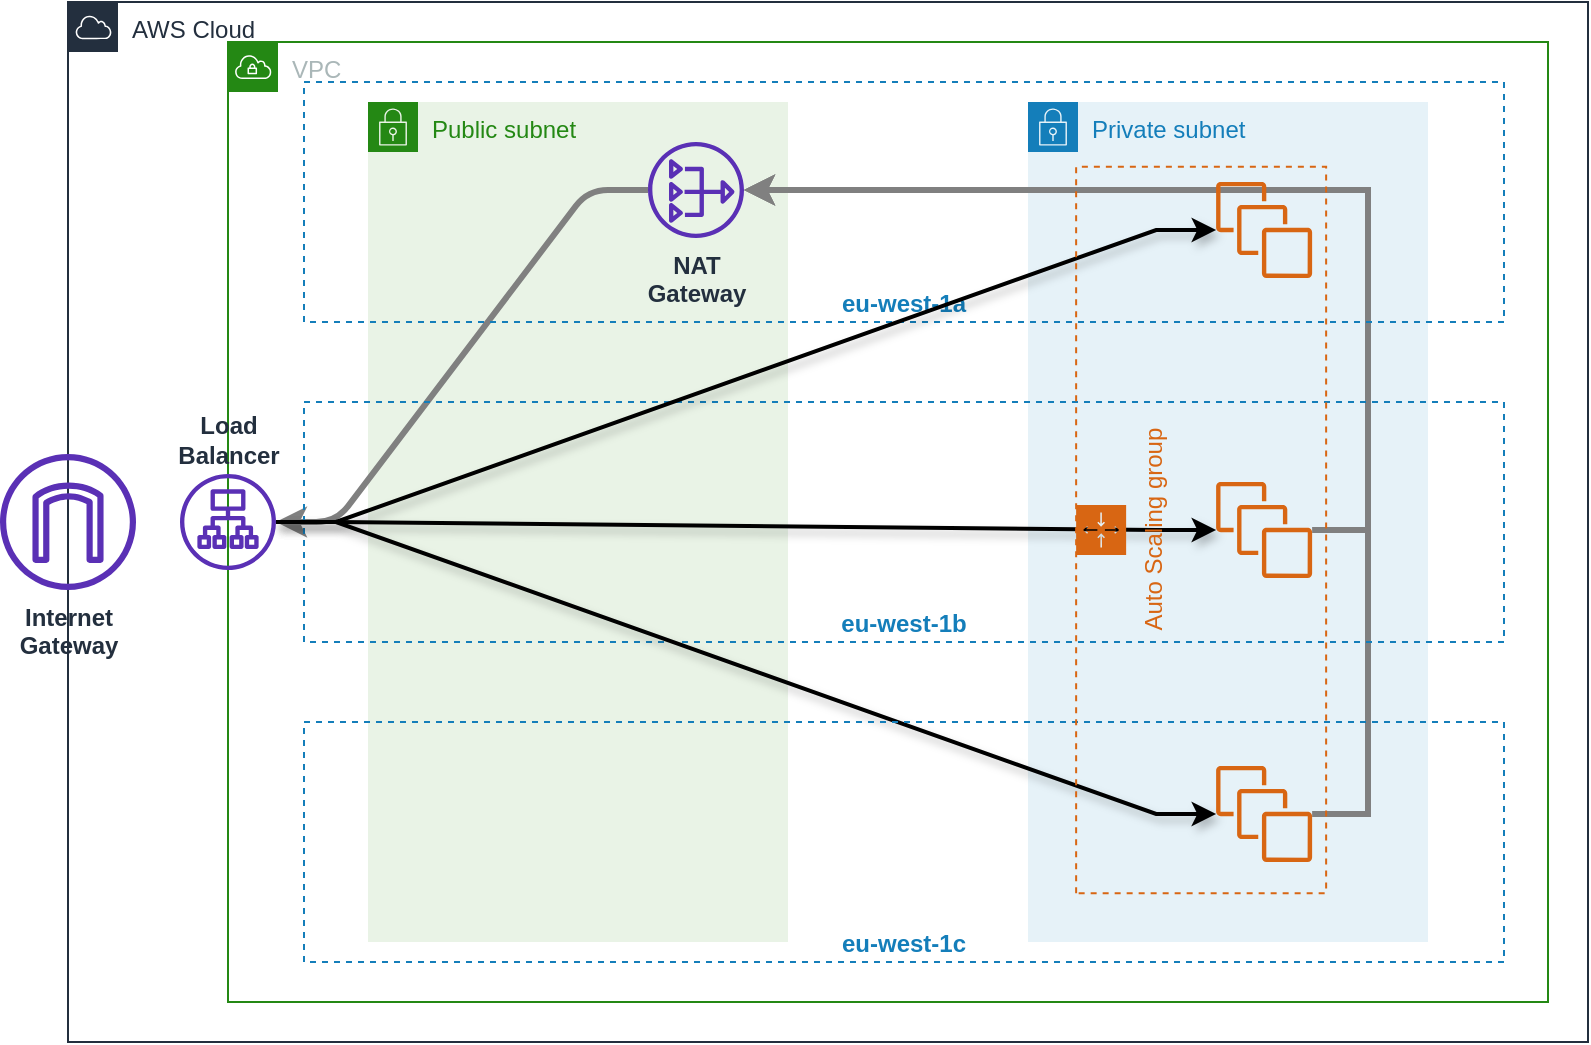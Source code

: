 <mxfile version="13.7.9" type="device"><diagram name="Page-1" id="aaaa8250-4180-3840-79b5-4cada1eebb92"><mxGraphModel dx="1106" dy="830" grid="1" gridSize="10" guides="1" tooltips="1" connect="1" arrows="1" fold="1" page="1" pageScale="1" pageWidth="850" pageHeight="1100" background="#ffffff" math="0" shadow="0"><root><mxCell id="0"/><mxCell id="1" style="locked=1;" parent="0"/><mxCell id="yCJj0xEVsKiwuT6OQwrk-1" value="AWS Cloud" style="points=[[0,0],[0.25,0],[0.5,0],[0.75,0],[1,0],[1,0.25],[1,0.5],[1,0.75],[1,1],[0.75,1],[0.5,1],[0.25,1],[0,1],[0,0.75],[0,0.5],[0,0.25]];outlineConnect=0;gradientColor=none;html=1;whiteSpace=wrap;fontSize=12;fontStyle=0;shape=mxgraph.aws4.group;grIcon=mxgraph.aws4.group_aws_cloud;strokeColor=#232F3E;fillColor=none;verticalAlign=top;align=left;spacingLeft=30;fontColor=#232F3E;dashed=0;" parent="1" vertex="1"><mxGeometry x="40" y="120" width="760" height="520" as="geometry"/></mxCell><mxCell id="MQVGcB6226qvWsOStE1--2" value="subnets" style="locked=1;" parent="0"/><mxCell id="yCJj0xEVsKiwuT6OQwrk-9" value="Private subnet" style="points=[[0,0],[0.25,0],[0.5,0],[0.75,0],[1,0],[1,0.25],[1,0.5],[1,0.75],[1,1],[0.75,1],[0.5,1],[0.25,1],[0,1],[0,0.75],[0,0.5],[0,0.25]];outlineConnect=0;gradientColor=none;html=1;whiteSpace=wrap;fontSize=12;fontStyle=0;shape=mxgraph.aws4.group;grIcon=mxgraph.aws4.group_security_group;grStroke=0;strokeColor=#147EBA;fillColor=#E6F2F8;verticalAlign=top;align=left;spacingLeft=30;fontColor=#147EBA;dashed=0;" parent="MQVGcB6226qvWsOStE1--2" vertex="1"><mxGeometry x="520" y="170" width="200" height="420" as="geometry"/></mxCell><mxCell id="yCJj0xEVsKiwuT6OQwrk-8" value="Public subnet" style="points=[[0,0],[0.25,0],[0.5,0],[0.75,0],[1,0],[1,0.25],[1,0.5],[1,0.75],[1,1],[0.75,1],[0.5,1],[0.25,1],[0,1],[0,0.75],[0,0.5],[0,0.25]];outlineConnect=0;gradientColor=none;html=1;whiteSpace=wrap;fontSize=12;fontStyle=0;shape=mxgraph.aws4.group;grIcon=mxgraph.aws4.group_security_group;grStroke=0;strokeColor=#248814;fillColor=#E9F3E6;verticalAlign=top;align=left;spacingLeft=30;fontColor=#248814;dashed=0;" parent="MQVGcB6226qvWsOStE1--2" vertex="1"><mxGeometry x="190" y="170" width="210" height="420" as="geometry"/></mxCell><mxCell id="MQVGcB6226qvWsOStE1--1" value="network" style="" parent="0"/><mxCell id="yCJj0xEVsKiwuT6OQwrk-5" value="VPC" style="points=[[0,0],[0.25,0],[0.5,0],[0.75,0],[1,0],[1,0.25],[1,0.5],[1,0.75],[1,1],[0.75,1],[0.5,1],[0.25,1],[0,1],[0,0.75],[0,0.5],[0,0.25]];outlineConnect=0;gradientColor=none;html=1;whiteSpace=wrap;fontSize=12;fontStyle=0;shape=mxgraph.aws4.group;grIcon=mxgraph.aws4.group_vpc;strokeColor=#248814;fillColor=none;verticalAlign=top;align=left;spacingLeft=30;fontColor=#AAB7B8;dashed=0;" parent="MQVGcB6226qvWsOStE1--1" vertex="1"><mxGeometry x="120" y="140" width="660" height="480" as="geometry"/></mxCell><mxCell id="wfakQYGn3Jr4aTYmWDgu-17" style="edgeStyle=orthogonalEdgeStyle;rounded=0;sketch=0;orthogonalLoop=1;jettySize=auto;html=1;shadow=0;strokeWidth=3;strokeColor=#808080;" parent="MQVGcB6226qvWsOStE1--1" source="wfakQYGn3Jr4aTYmWDgu-4" target="MQVGcB6226qvWsOStE1--9" edge="1"><mxGeometry relative="1" as="geometry"><Array as="points"><mxPoint x="690" y="526"/><mxPoint x="690" y="214"/></Array></mxGeometry></mxCell><mxCell id="wfakQYGn3Jr4aTYmWDgu-16" style="edgeStyle=orthogonalEdgeStyle;rounded=0;sketch=0;orthogonalLoop=1;jettySize=auto;html=1;shadow=0;strokeWidth=3;strokeColor=#808080;" parent="MQVGcB6226qvWsOStE1--1" source="wfakQYGn3Jr4aTYmWDgu-3" target="MQVGcB6226qvWsOStE1--9" edge="1"><mxGeometry relative="1" as="geometry"><Array as="points"><mxPoint x="690" y="384"/><mxPoint x="690" y="214"/></Array></mxGeometry></mxCell><mxCell id="wfakQYGn3Jr4aTYmWDgu-18" style="edgeStyle=entityRelationEdgeStyle;rounded=1;sketch=0;orthogonalLoop=1;jettySize=auto;html=1;shadow=0;strokeWidth=3;strokeColor=#808080;" parent="MQVGcB6226qvWsOStE1--1" source="MQVGcB6226qvWsOStE1--9" target="yCJj0xEVsKiwuT6OQwrk-7" edge="1"><mxGeometry relative="1" as="geometry"/></mxCell><mxCell id="yCJj0xEVsKiwuT6OQwrk-2" value="eu-west-1a" style="fillColor=none;strokeColor=#147EBA;dashed=1;verticalAlign=bottom;fontStyle=1;fontColor=#147EBA;" parent="MQVGcB6226qvWsOStE1--1" vertex="1"><mxGeometry x="158" y="160" width="600" height="120" as="geometry"/></mxCell><mxCell id="wfakQYGn3Jr4aTYmWDgu-15" style="edgeStyle=orthogonalEdgeStyle;rounded=0;sketch=0;orthogonalLoop=1;jettySize=auto;html=1;shadow=0;strokeWidth=3;strokeColor=#808080;" parent="MQVGcB6226qvWsOStE1--1" source="wfakQYGn3Jr4aTYmWDgu-2" target="MQVGcB6226qvWsOStE1--9" edge="1"><mxGeometry relative="1" as="geometry"><Array as="points"><mxPoint x="560" y="214"/><mxPoint x="560" y="214"/></Array></mxGeometry></mxCell><mxCell id="yCJj0xEVsKiwuT6OQwrk-3" value="eu-west-1b" style="fillColor=none;strokeColor=#147EBA;dashed=1;verticalAlign=bottom;fontStyle=1;fontColor=#147EBA;labelPosition=center;verticalLabelPosition=middle;align=center;" parent="MQVGcB6226qvWsOStE1--1" vertex="1"><mxGeometry x="158" y="320" width="600" height="120" as="geometry"/></mxCell><mxCell id="wfakQYGn3Jr4aTYmWDgu-7" style="edgeStyle=entityRelationEdgeStyle;rounded=0;orthogonalLoop=1;jettySize=auto;html=1;strokeWidth=2;sketch=0;shadow=1;" parent="MQVGcB6226qvWsOStE1--1" source="yCJj0xEVsKiwuT6OQwrk-7" target="wfakQYGn3Jr4aTYmWDgu-2" edge="1"><mxGeometry relative="1" as="geometry"/></mxCell><mxCell id="wfakQYGn3Jr4aTYmWDgu-8" style="edgeStyle=entityRelationEdgeStyle;rounded=0;orthogonalLoop=1;jettySize=auto;html=1;strokeWidth=2;shadow=1;" parent="MQVGcB6226qvWsOStE1--1" source="yCJj0xEVsKiwuT6OQwrk-7" target="wfakQYGn3Jr4aTYmWDgu-3" edge="1"><mxGeometry relative="1" as="geometry"/></mxCell><mxCell id="wfakQYGn3Jr4aTYmWDgu-9" style="edgeStyle=entityRelationEdgeStyle;rounded=0;orthogonalLoop=1;jettySize=auto;html=1;strokeWidth=2;shadow=1;" parent="MQVGcB6226qvWsOStE1--1" source="yCJj0xEVsKiwuT6OQwrk-7" target="wfakQYGn3Jr4aTYmWDgu-4" edge="1"><mxGeometry relative="1" as="geometry"/></mxCell><mxCell id="yCJj0xEVsKiwuT6OQwrk-4" value="eu-west-1c" style="fillColor=none;strokeColor=#147EBA;dashed=1;verticalAlign=bottom;fontStyle=1;fontColor=#147EBA;" parent="MQVGcB6226qvWsOStE1--1" vertex="1"><mxGeometry x="158" y="480" width="600" height="120" as="geometry"/></mxCell><mxCell id="yCJj0xEVsKiwuT6OQwrk-6" value="&lt;b&gt;Internet&lt;br&gt;Gateway&lt;/b&gt;" style="outlineConnect=0;fontColor=#232F3E;gradientColor=none;fillColor=#5A30B5;strokeColor=none;dashed=0;verticalLabelPosition=bottom;verticalAlign=top;align=center;html=1;fontSize=12;fontStyle=0;aspect=fixed;pointerEvents=1;shape=mxgraph.aws4.internet_gateway;" parent="MQVGcB6226qvWsOStE1--1" vertex="1"><mxGeometry x="6" y="346" width="68" height="68" as="geometry"/></mxCell><mxCell id="MQVGcB6226qvWsOStE1--9" value="&lt;b&gt;NAT&lt;br&gt;Gateway&lt;/b&gt;" style="outlineConnect=0;fontColor=#232F3E;gradientColor=none;fillColor=#5A30B5;strokeColor=none;dashed=0;verticalLabelPosition=bottom;verticalAlign=top;align=center;html=1;fontSize=12;fontStyle=0;aspect=fixed;pointerEvents=1;shape=mxgraph.aws4.nat_gateway;" parent="MQVGcB6226qvWsOStE1--1" vertex="1"><mxGeometry x="330" y="190" width="48" height="48" as="geometry"/></mxCell><mxCell id="MQVGcB6226qvWsOStE1--11" value="front-end" style="" parent="0"/><mxCell id="wfakQYGn3Jr4aTYmWDgu-1" value="Auto Scaling group" style="points=[[0,0],[0.25,0],[0.5,0],[0.75,0],[1,0],[1,0.25],[1,0.5],[1,0.75],[1,1],[0.75,1],[0.5,1],[0.25,1],[0,1],[0,0.75],[0,0.5],[0,0.25]];outlineConnect=0;gradientColor=none;html=1;whiteSpace=wrap;fontSize=12;fontStyle=0;shape=mxgraph.aws4.groupCenter;grIcon=mxgraph.aws4.group_auto_scaling_group;grStroke=1;strokeColor=#D86613;fillColor=none;verticalAlign=top;align=center;fontColor=#D86613;dashed=1;spacingTop=25;rotation=-90;" parent="MQVGcB6226qvWsOStE1--11" vertex="1"><mxGeometry x="425" y="321.5" width="363.13" height="125" as="geometry"/></mxCell><mxCell id="wfakQYGn3Jr4aTYmWDgu-2" value="" style="outlineConnect=0;fontColor=#232F3E;gradientColor=none;fillColor=#D86613;strokeColor=none;dashed=0;verticalLabelPosition=bottom;verticalAlign=top;align=center;html=1;fontSize=12;fontStyle=0;aspect=fixed;pointerEvents=1;shape=mxgraph.aws4.instances;" parent="MQVGcB6226qvWsOStE1--11" vertex="1"><mxGeometry x="614.06" y="210" width="48" height="48" as="geometry"/></mxCell><mxCell id="wfakQYGn3Jr4aTYmWDgu-3" value="" style="outlineConnect=0;fontColor=#232F3E;gradientColor=none;fillColor=#D86613;strokeColor=none;dashed=0;verticalLabelPosition=bottom;verticalAlign=top;align=center;html=1;fontSize=12;fontStyle=0;aspect=fixed;pointerEvents=1;shape=mxgraph.aws4.instances;" parent="MQVGcB6226qvWsOStE1--11" vertex="1"><mxGeometry x="614.06" y="360" width="48" height="48" as="geometry"/></mxCell><mxCell id="wfakQYGn3Jr4aTYmWDgu-4" value="" style="outlineConnect=0;fontColor=#232F3E;gradientColor=none;fillColor=#D86613;strokeColor=none;dashed=0;verticalLabelPosition=bottom;verticalAlign=top;align=center;html=1;fontSize=12;fontStyle=0;aspect=fixed;pointerEvents=1;shape=mxgraph.aws4.instances;" parent="MQVGcB6226qvWsOStE1--11" vertex="1"><mxGeometry x="614.06" y="502" width="48" height="48" as="geometry"/></mxCell><mxCell id="yCJj0xEVsKiwuT6OQwrk-7" value="&lt;b&gt;Load&lt;br&gt;Balancer&lt;/b&gt;" style="outlineConnect=0;fontColor=#232F3E;gradientColor=none;fillColor=#5A30B5;strokeColor=none;dashed=0;verticalLabelPosition=top;verticalAlign=bottom;align=center;html=1;fontSize=12;fontStyle=0;aspect=fixed;pointerEvents=1;shape=mxgraph.aws4.application_load_balancer;labelPosition=center;" parent="MQVGcB6226qvWsOStE1--11" vertex="1"><mxGeometry x="96" y="356" width="48" height="48" as="geometry"/></mxCell></root></mxGraphModel></diagram></mxfile>
